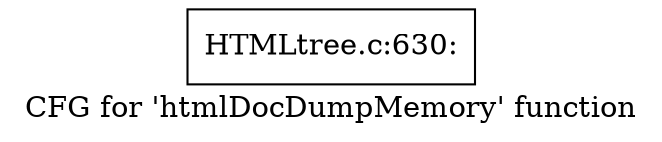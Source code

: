 digraph "CFG for 'htmlDocDumpMemory' function" {
	label="CFG for 'htmlDocDumpMemory' function";

	Node0x4358080 [shape=record,label="{HTMLtree.c:630:}"];
}
